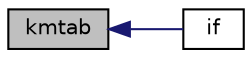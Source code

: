 digraph "kmtab"
{
  bgcolor="transparent";
  edge [fontname="Helvetica",fontsize="10",labelfontname="Helvetica",labelfontsize="10"];
  node [fontname="Helvetica",fontsize="10",shape=record];
  rankdir="LR";
  Node2717 [label="kmtab",height=0.2,width=0.4,color="black", fillcolor="grey75", style="filled", fontcolor="black"];
  Node2717 -> Node2718 [dir="back",color="midnightblue",fontsize="10",style="solid",fontname="Helvetica"];
  Node2718 [label="if",height=0.2,width=0.4,color="black",URL="$a18335.html#a0aa248abe1ff203b5587a751b19fa557"];
}
